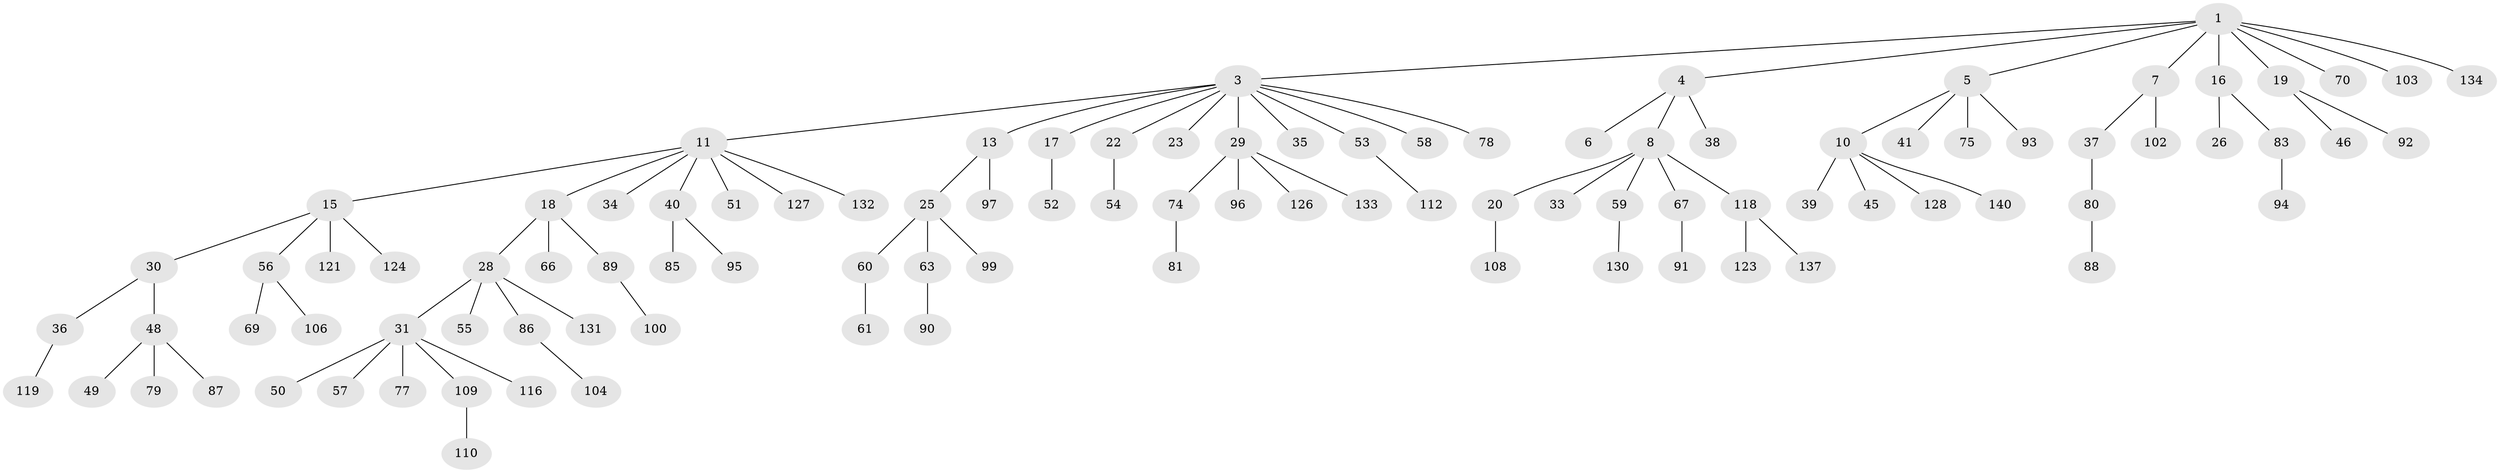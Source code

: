 // Generated by graph-tools (version 1.1) at 2025/24/03/03/25 07:24:06]
// undirected, 101 vertices, 100 edges
graph export_dot {
graph [start="1"]
  node [color=gray90,style=filled];
  1 [super="+2"];
  3 [super="+12"];
  4;
  5 [super="+9"];
  6;
  7 [super="+21"];
  8 [super="+14"];
  10 [super="+71"];
  11 [super="+24"];
  13 [super="+82"];
  15 [super="+42"];
  16;
  17;
  18 [super="+27"];
  19 [super="+44"];
  20;
  22 [super="+43"];
  23 [super="+47"];
  25 [super="+73"];
  26;
  28 [super="+114"];
  29 [super="+65"];
  30;
  31 [super="+32"];
  33;
  34 [super="+136"];
  35 [super="+62"];
  36 [super="+68"];
  37 [super="+76"];
  38 [super="+117"];
  39;
  40;
  41;
  45 [super="+64"];
  46;
  48 [super="+113"];
  49;
  50 [super="+72"];
  51;
  52;
  53 [super="+111"];
  54 [super="+101"];
  55;
  56;
  57;
  58;
  59;
  60;
  61 [super="+105"];
  63 [super="+98"];
  66;
  67;
  69;
  70;
  74 [super="+107"];
  75;
  77;
  78;
  79;
  80;
  81;
  83 [super="+84"];
  85 [super="+122"];
  86;
  87;
  88 [super="+115"];
  89;
  90;
  91;
  92 [super="+135"];
  93;
  94;
  95;
  96;
  97;
  99;
  100 [super="+138"];
  102;
  103;
  104;
  106;
  108;
  109;
  110 [super="+139"];
  112;
  116;
  118 [super="+120"];
  119;
  121;
  123;
  124 [super="+125"];
  126;
  127 [super="+129"];
  128;
  130;
  131;
  132;
  133;
  134;
  137;
  140;
  1 -- 3;
  1 -- 19;
  1 -- 70;
  1 -- 16;
  1 -- 4;
  1 -- 5;
  1 -- 134;
  1 -- 103;
  1 -- 7;
  3 -- 11;
  3 -- 13;
  3 -- 23;
  3 -- 29;
  3 -- 53;
  3 -- 78;
  3 -- 17;
  3 -- 35;
  3 -- 22;
  3 -- 58;
  4 -- 6;
  4 -- 8;
  4 -- 38;
  5 -- 10;
  5 -- 41;
  5 -- 75;
  5 -- 93;
  7 -- 37;
  7 -- 102;
  8 -- 20;
  8 -- 33;
  8 -- 67;
  8 -- 118;
  8 -- 59;
  10 -- 39;
  10 -- 45;
  10 -- 140;
  10 -- 128;
  11 -- 15;
  11 -- 18;
  11 -- 34;
  11 -- 127;
  11 -- 132;
  11 -- 40;
  11 -- 51;
  13 -- 25;
  13 -- 97;
  15 -- 30;
  15 -- 56;
  15 -- 121;
  15 -- 124;
  16 -- 26;
  16 -- 83;
  17 -- 52;
  18 -- 28;
  18 -- 66;
  18 -- 89;
  19 -- 46;
  19 -- 92;
  20 -- 108;
  22 -- 54;
  25 -- 60;
  25 -- 63;
  25 -- 99;
  28 -- 31;
  28 -- 55;
  28 -- 86;
  28 -- 131;
  29 -- 96;
  29 -- 126;
  29 -- 133;
  29 -- 74;
  30 -- 36;
  30 -- 48;
  31 -- 77;
  31 -- 109;
  31 -- 57;
  31 -- 50;
  31 -- 116;
  36 -- 119;
  37 -- 80;
  40 -- 85;
  40 -- 95;
  48 -- 49;
  48 -- 79;
  48 -- 87;
  53 -- 112;
  56 -- 69;
  56 -- 106;
  59 -- 130;
  60 -- 61;
  63 -- 90;
  67 -- 91;
  74 -- 81;
  80 -- 88;
  83 -- 94;
  86 -- 104;
  89 -- 100;
  109 -- 110;
  118 -- 123;
  118 -- 137;
}
